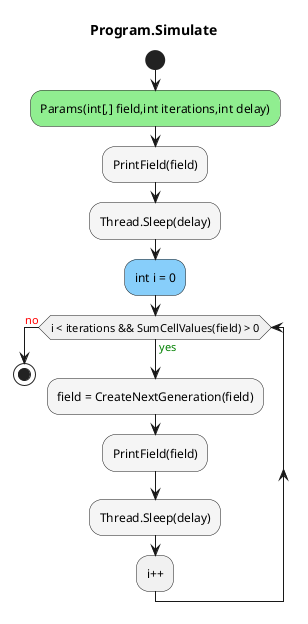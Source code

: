 @startuml Program.Simulate
title Program.Simulate
start
#LightGreen:Params(int[,] field,int iterations,int delay);
#WhiteSmoke:PrintField(field);
#WhiteSmoke:Thread.Sleep(delay);
#LightSkyBlue:int i = 0;
while (i < iterations && SumCellValues(field) > 0) is (<color:green>yes)
    #WhiteSmoke:field = CreateNextGeneration(field);
    #WhiteSmoke:PrintField(field);
    #WhiteSmoke:Thread.Sleep(delay);
:i++;
endwhile (<color:red>no)
stop
@enduml
